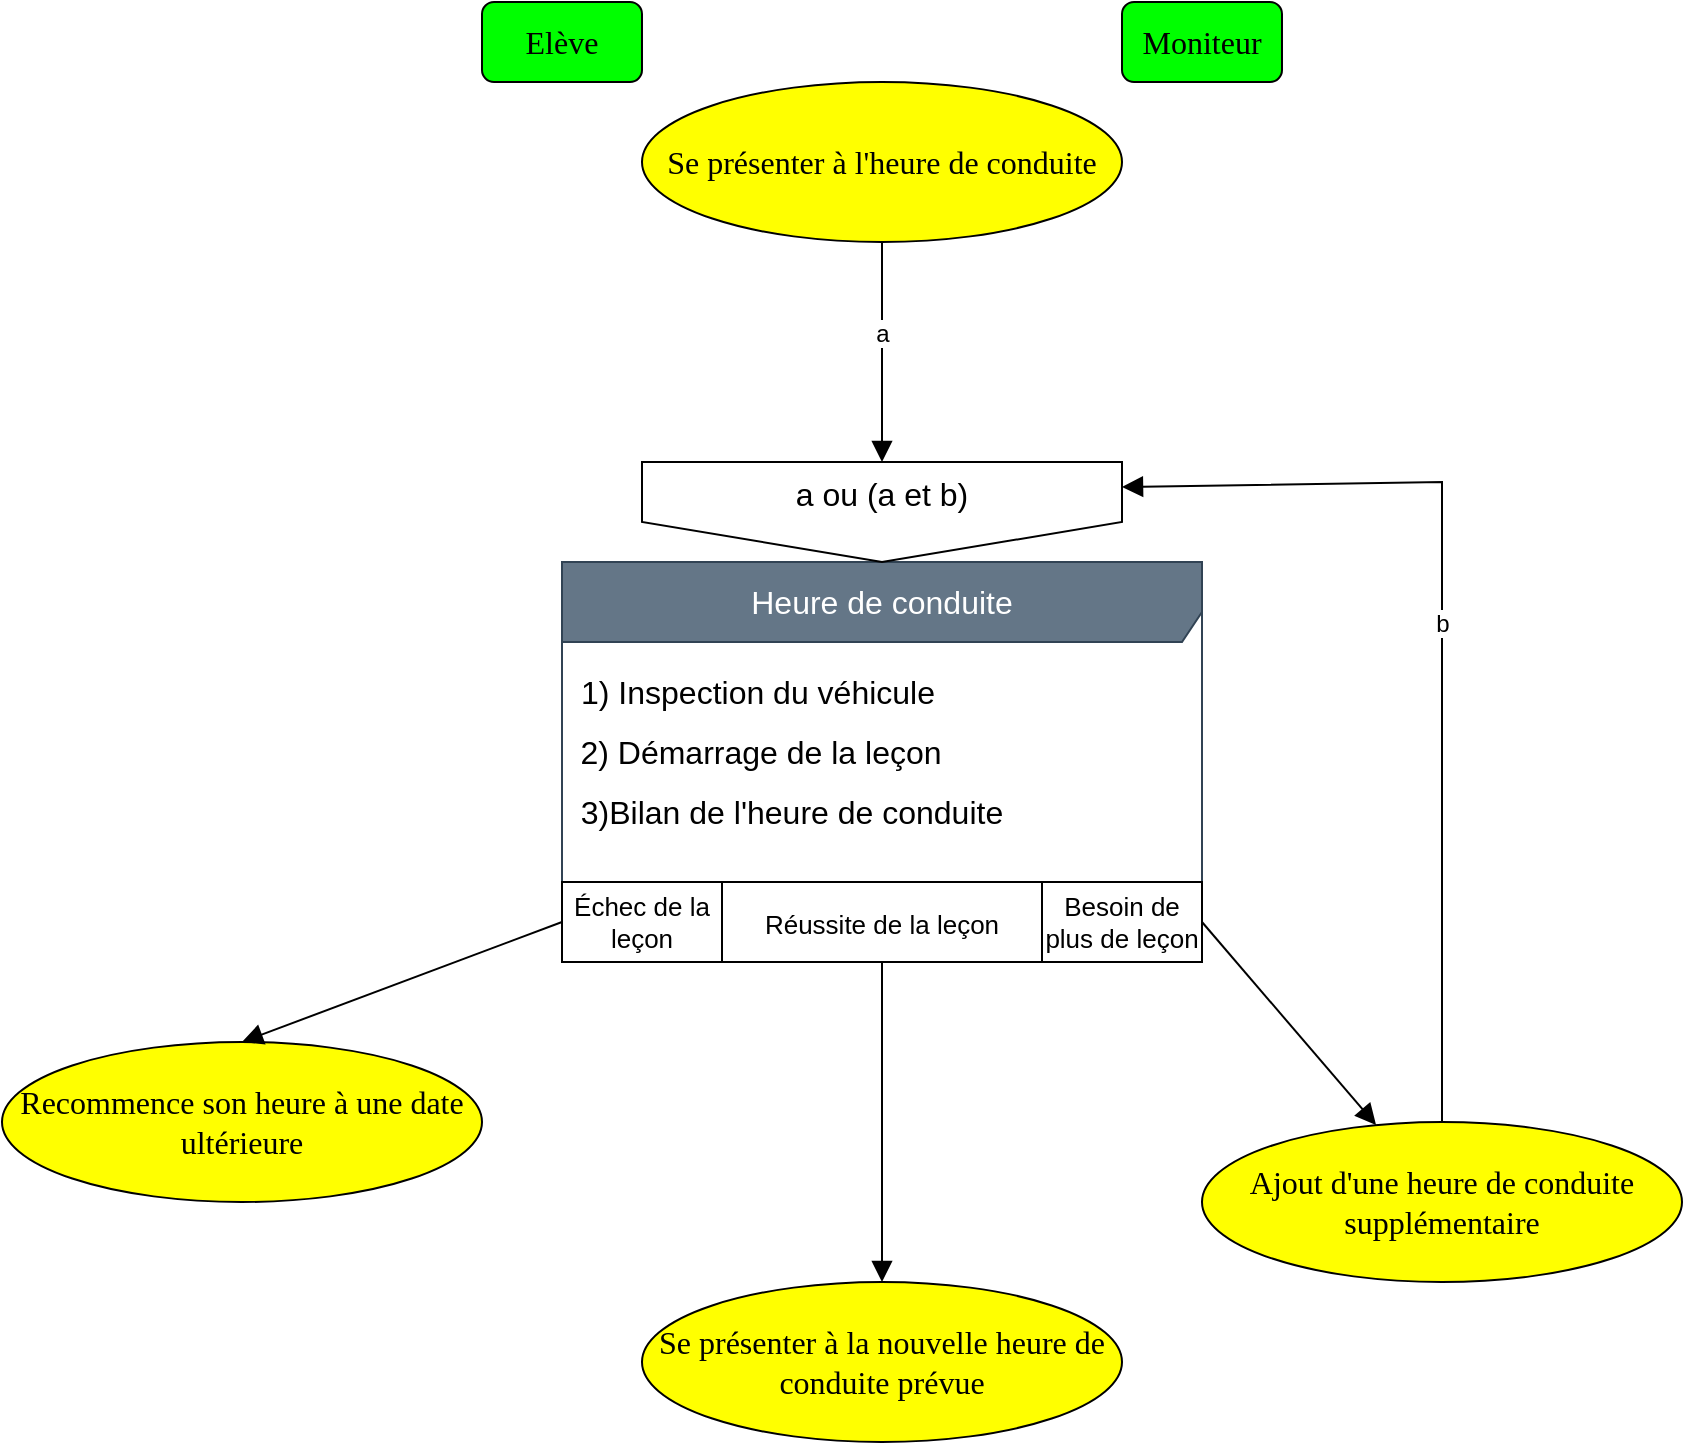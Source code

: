 <mxfile version="22.0.8" type="device">
  <diagram name="Page-1" id="pMaITMsuI08cgOu4HQyg">
    <mxGraphModel dx="1740" dy="511" grid="1" gridSize="10" guides="1" tooltips="1" connect="1" arrows="1" fold="1" page="1" pageScale="1" pageWidth="827" pageHeight="1169" math="0" shadow="0">
      <root>
        <mxCell id="0" />
        <mxCell id="1" parent="0" />
        <mxCell id="MGlUB3hqsRXbeWnazsk7-8" value="Se présenter à l&#39;heure de conduite" style="ellipse;whiteSpace=wrap;html=1;fontSize=16;fillColor=#FFFF00;fontFamily=Comic Sans MS;" vertex="1" parent="1">
          <mxGeometry x="280" y="120" width="240" height="80" as="geometry" />
        </mxCell>
        <mxCell id="MGlUB3hqsRXbeWnazsk7-12" value="&lt;div&gt;Elève&lt;/div&gt;" style="whiteSpace=wrap;html=1;align=center;fontSize=16;labelBackgroundColor=none;fillColor=#00FF00;rounded=1;fontFamily=Comic Sans MS;" vertex="1" parent="1">
          <mxGeometry x="200" y="80" width="80" height="40" as="geometry" />
        </mxCell>
        <mxCell id="MGlUB3hqsRXbeWnazsk7-13" value="Moniteur" style="whiteSpace=wrap;html=1;align=center;fontSize=16;labelBackgroundColor=none;fillColor=#00FF00;rounded=1;fontFamily=Comic Sans MS;" vertex="1" parent="1">
          <mxGeometry x="520" y="80" width="80" height="40" as="geometry" />
        </mxCell>
        <mxCell id="MGlUB3hqsRXbeWnazsk7-14" value="Heure de conduite" style="shape=umlFrame;whiteSpace=wrap;html=1;pointerEvents=0;fontSize=16;width=320;height=40;fillColor=#647687;strokeColor=#314354;fontColor=#ffffff;" vertex="1" parent="1">
          <mxGeometry x="240" y="360" width="320" height="200" as="geometry" />
        </mxCell>
        <mxCell id="MGlUB3hqsRXbeWnazsk7-15" value="&lt;font style=&quot;font-size: 13px;&quot;&gt;Réussite de la leçon&lt;/font&gt;" style="whiteSpace=wrap;html=1;align=center;fontSize=16;" vertex="1" parent="1">
          <mxGeometry x="320" y="520" width="160" height="40" as="geometry" />
        </mxCell>
        <mxCell id="MGlUB3hqsRXbeWnazsk7-17" value="Besoin de plus de leçon" style="whiteSpace=wrap;html=1;align=center;fontSize=13;" vertex="1" parent="1">
          <mxGeometry x="480" y="520" width="80" height="40" as="geometry" />
        </mxCell>
        <mxCell id="MGlUB3hqsRXbeWnazsk7-18" value="Échec de la leçon" style="whiteSpace=wrap;html=1;align=center;fontSize=13;" vertex="1" parent="1">
          <mxGeometry x="240" y="520" width="80" height="40" as="geometry" />
        </mxCell>
        <mxCell id="MGlUB3hqsRXbeWnazsk7-21" value="" style="verticalLabelPosition=bottom;verticalAlign=top;html=1;shape=offPageConnector;rounded=0;size=0.4;fontSize=16;" vertex="1" parent="1">
          <mxGeometry x="280" y="310" width="240" height="50" as="geometry" />
        </mxCell>
        <mxCell id="MGlUB3hqsRXbeWnazsk7-27" value="a" style="html=1;verticalAlign=bottom;endArrow=block;curved=0;rounded=0;fontSize=12;startSize=8;endSize=8;exitX=0.5;exitY=1;exitDx=0;exitDy=0;" edge="1" parent="1" source="MGlUB3hqsRXbeWnazsk7-8" target="MGlUB3hqsRXbeWnazsk7-30">
          <mxGeometry width="80" relative="1" as="geometry">
            <mxPoint x="370" y="300" as="sourcePoint" />
            <mxPoint x="450" y="300" as="targetPoint" />
          </mxGeometry>
        </mxCell>
        <mxCell id="MGlUB3hqsRXbeWnazsk7-30" value="a ou (a et b)" style="text;strokeColor=none;fillColor=none;spacingLeft=4;spacingRight=4;overflow=hidden;rotatable=0;points=[[0,0.5],[1,0.5]];portConstraint=eastwest;fontSize=16;whiteSpace=wrap;html=1;align=center;" vertex="1" parent="1">
          <mxGeometry x="311.25" y="310" width="177.5" height="50" as="geometry" />
        </mxCell>
        <mxCell id="MGlUB3hqsRXbeWnazsk7-36" value="1) Inspection du véhicule" style="text;html=1;strokeColor=none;fillColor=none;align=center;verticalAlign=middle;whiteSpace=wrap;rounded=0;fontSize=16;" vertex="1" parent="1">
          <mxGeometry x="227.5" y="410" width="220" height="30" as="geometry" />
        </mxCell>
        <mxCell id="MGlUB3hqsRXbeWnazsk7-41" value="2) Démarrage de la leçon" style="text;html=1;strokeColor=none;fillColor=none;align=center;verticalAlign=middle;whiteSpace=wrap;rounded=0;fontSize=16;" vertex="1" parent="1">
          <mxGeometry x="227.5" y="440" width="222.5" height="30" as="geometry" />
        </mxCell>
        <mxCell id="MGlUB3hqsRXbeWnazsk7-42" value="3)Bilan de l&#39;heure de conduite" style="text;html=1;strokeColor=none;fillColor=none;align=center;verticalAlign=middle;whiteSpace=wrap;rounded=0;fontSize=16;" vertex="1" parent="1">
          <mxGeometry x="240" y="470" width="230" height="30" as="geometry" />
        </mxCell>
        <mxCell id="MGlUB3hqsRXbeWnazsk7-43" value="Ajout d&#39;une heure de conduite supplémentaire" style="ellipse;whiteSpace=wrap;html=1;fontSize=16;fillColor=#FFFF00;fontFamily=Comic Sans MS;" vertex="1" parent="1">
          <mxGeometry x="560" y="640" width="240" height="80" as="geometry" />
        </mxCell>
        <mxCell id="MGlUB3hqsRXbeWnazsk7-44" value="Recommence son heure à une date ultérieure" style="ellipse;whiteSpace=wrap;html=1;fontSize=16;fillColor=#FFFF00;fontFamily=Comic Sans MS;" vertex="1" parent="1">
          <mxGeometry x="-40" y="600" width="240" height="80" as="geometry" />
        </mxCell>
        <mxCell id="MGlUB3hqsRXbeWnazsk7-45" value="Se présenter à la nouvelle heure de conduite prévue" style="ellipse;whiteSpace=wrap;html=1;fontSize=16;fillColor=#FFFF00;fontFamily=Comic Sans MS;" vertex="1" parent="1">
          <mxGeometry x="280" y="720" width="240" height="80" as="geometry" />
        </mxCell>
        <mxCell id="MGlUB3hqsRXbeWnazsk7-46" value="&lt;div&gt;&lt;br&gt;&lt;/div&gt;&lt;div&gt;&lt;br&gt;&lt;/div&gt;" style="html=1;verticalAlign=bottom;endArrow=block;curved=0;rounded=0;fontSize=12;startSize=8;endSize=8;exitX=1;exitY=0.5;exitDx=0;exitDy=0;" edge="1" parent="1" source="MGlUB3hqsRXbeWnazsk7-17" target="MGlUB3hqsRXbeWnazsk7-43">
          <mxGeometry width="80" relative="1" as="geometry">
            <mxPoint x="640" y="470" as="sourcePoint" />
            <mxPoint x="740" y="580" as="targetPoint" />
          </mxGeometry>
        </mxCell>
        <mxCell id="MGlUB3hqsRXbeWnazsk7-47" value="&lt;div&gt;b&lt;/div&gt;" style="html=1;verticalAlign=bottom;endArrow=block;curved=0;rounded=0;fontSize=12;startSize=8;endSize=8;exitX=0.5;exitY=0;exitDx=0;exitDy=0;entryX=1;entryY=0.25;entryDx=0;entryDy=0;" edge="1" parent="1" source="MGlUB3hqsRXbeWnazsk7-43" target="MGlUB3hqsRXbeWnazsk7-21">
          <mxGeometry width="80" relative="1" as="geometry">
            <mxPoint x="570" y="550" as="sourcePoint" />
            <mxPoint x="680" y="320" as="targetPoint" />
            <Array as="points">
              <mxPoint x="680" y="320" />
            </Array>
            <mxPoint as="offset" />
          </mxGeometry>
        </mxCell>
        <mxCell id="MGlUB3hqsRXbeWnazsk7-48" value="&lt;div&gt;&lt;br&gt;&lt;/div&gt;&lt;div&gt;&lt;br&gt;&lt;/div&gt;" style="html=1;verticalAlign=bottom;endArrow=block;curved=0;rounded=0;fontSize=12;startSize=8;endSize=8;exitX=0.5;exitY=1;exitDx=0;exitDy=0;entryX=0.5;entryY=0;entryDx=0;entryDy=0;" edge="1" parent="1" source="MGlUB3hqsRXbeWnazsk7-15" target="MGlUB3hqsRXbeWnazsk7-45">
          <mxGeometry width="80" relative="1" as="geometry">
            <mxPoint x="570" y="550" as="sourcePoint" />
            <mxPoint x="657" y="652" as="targetPoint" />
          </mxGeometry>
        </mxCell>
        <mxCell id="MGlUB3hqsRXbeWnazsk7-49" value="&lt;div&gt;&lt;br&gt;&lt;/div&gt;&lt;div&gt;&lt;br&gt;&lt;/div&gt;" style="html=1;verticalAlign=bottom;endArrow=block;curved=0;rounded=0;fontSize=12;startSize=8;endSize=8;exitX=0;exitY=0.5;exitDx=0;exitDy=0;entryX=0.5;entryY=0;entryDx=0;entryDy=0;" edge="1" parent="1" source="MGlUB3hqsRXbeWnazsk7-18" target="MGlUB3hqsRXbeWnazsk7-44">
          <mxGeometry width="80" relative="1" as="geometry">
            <mxPoint x="580" y="560" as="sourcePoint" />
            <mxPoint x="667" y="662" as="targetPoint" />
          </mxGeometry>
        </mxCell>
        <mxCell id="MGlUB3hqsRXbeWnazsk7-50" style="edgeStyle=none;curved=1;rounded=0;orthogonalLoop=1;jettySize=auto;html=1;exitX=0.75;exitY=1;exitDx=0;exitDy=0;fontSize=12;startSize=8;endSize=8;" edge="1" parent="1" source="MGlUB3hqsRXbeWnazsk7-12" target="MGlUB3hqsRXbeWnazsk7-12">
          <mxGeometry relative="1" as="geometry" />
        </mxCell>
      </root>
    </mxGraphModel>
  </diagram>
</mxfile>
